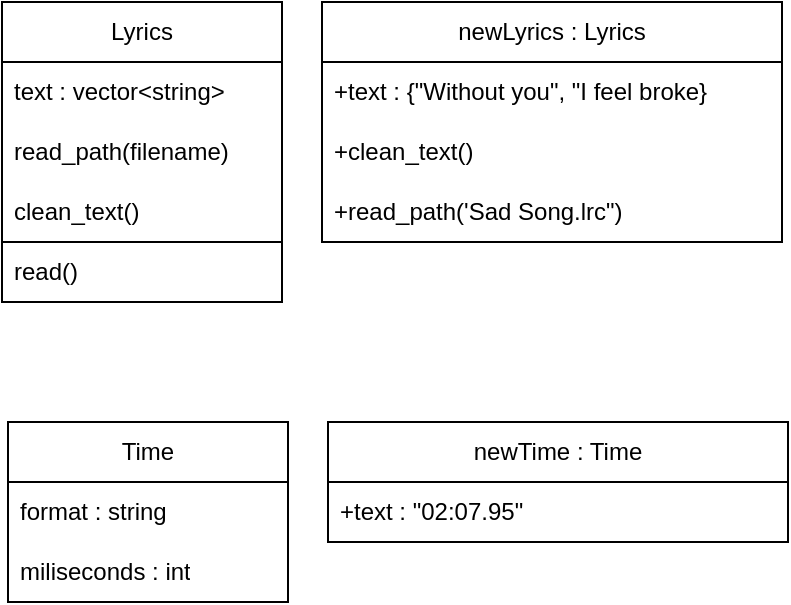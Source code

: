 <mxfile version="21.3.0" type="github">
  <diagram name="Page-1" id="hfDjy3odG5tC5Tba8WEt">
    <mxGraphModel dx="753" dy="961" grid="1" gridSize="10" guides="1" tooltips="1" connect="1" arrows="1" fold="1" page="1" pageScale="1" pageWidth="827" pageHeight="1169" math="0" shadow="0">
      <root>
        <mxCell id="0" />
        <mxCell id="1" parent="0" />
        <mxCell id="2Jkk5SqIycu9dQsfPv1R-1" value="Lyrics" style="swimlane;fontStyle=0;childLayout=stackLayout;horizontal=1;startSize=30;horizontalStack=0;resizeParent=1;resizeParentMax=0;resizeLast=0;collapsible=1;marginBottom=0;whiteSpace=wrap;html=1;" vertex="1" parent="1">
          <mxGeometry x="190" y="240" width="140" height="150" as="geometry" />
        </mxCell>
        <mxCell id="2Jkk5SqIycu9dQsfPv1R-2" value="text : vector&amp;lt;string&amp;gt;" style="text;strokeColor=none;fillColor=none;align=left;verticalAlign=middle;spacingLeft=4;spacingRight=4;overflow=hidden;points=[[0,0.5],[1,0.5]];portConstraint=eastwest;rotatable=0;whiteSpace=wrap;html=1;" vertex="1" parent="2Jkk5SqIycu9dQsfPv1R-1">
          <mxGeometry y="30" width="140" height="30" as="geometry" />
        </mxCell>
        <mxCell id="2Jkk5SqIycu9dQsfPv1R-3" value="read_path(filename)" style="text;strokeColor=none;fillColor=none;align=left;verticalAlign=middle;spacingLeft=4;spacingRight=4;overflow=hidden;points=[[0,0.5],[1,0.5]];portConstraint=eastwest;rotatable=0;whiteSpace=wrap;html=1;" vertex="1" parent="2Jkk5SqIycu9dQsfPv1R-1">
          <mxGeometry y="60" width="140" height="30" as="geometry" />
        </mxCell>
        <mxCell id="2Jkk5SqIycu9dQsfPv1R-5" value="clean_text()" style="text;strokeColor=none;fillColor=none;align=left;verticalAlign=middle;spacingLeft=4;spacingRight=4;overflow=hidden;points=[[0,0.5],[1,0.5]];portConstraint=eastwest;rotatable=0;whiteSpace=wrap;html=1;" vertex="1" parent="2Jkk5SqIycu9dQsfPv1R-1">
          <mxGeometry y="90" width="140" height="30" as="geometry" />
        </mxCell>
        <mxCell id="2Jkk5SqIycu9dQsfPv1R-4" value="read()" style="text;strokeColor=default;fillColor=none;align=left;verticalAlign=middle;spacingLeft=4;spacingRight=4;overflow=hidden;points=[[0,0.5],[1,0.5]];portConstraint=eastwest;rotatable=0;whiteSpace=wrap;html=1;" vertex="1" parent="2Jkk5SqIycu9dQsfPv1R-1">
          <mxGeometry y="120" width="140" height="30" as="geometry" />
        </mxCell>
        <mxCell id="2Jkk5SqIycu9dQsfPv1R-6" value="newLyrics : Lyrics" style="swimlane;fontStyle=0;childLayout=stackLayout;horizontal=1;startSize=30;horizontalStack=0;resizeParent=1;resizeParentMax=0;resizeLast=0;collapsible=1;marginBottom=0;whiteSpace=wrap;html=1;" vertex="1" parent="1">
          <mxGeometry x="350" y="240" width="230" height="120" as="geometry" />
        </mxCell>
        <mxCell id="2Jkk5SqIycu9dQsfPv1R-7" value="+text : {&quot;Without you&quot;, &quot;I feel broke}" style="text;strokeColor=none;fillColor=none;align=left;verticalAlign=middle;spacingLeft=4;spacingRight=4;overflow=hidden;points=[[0,0.5],[1,0.5]];portConstraint=eastwest;rotatable=0;whiteSpace=wrap;html=1;" vertex="1" parent="2Jkk5SqIycu9dQsfPv1R-6">
          <mxGeometry y="30" width="230" height="30" as="geometry" />
        </mxCell>
        <mxCell id="2Jkk5SqIycu9dQsfPv1R-8" value="+clean_text()" style="text;strokeColor=none;fillColor=none;align=left;verticalAlign=middle;spacingLeft=4;spacingRight=4;overflow=hidden;points=[[0,0.5],[1,0.5]];portConstraint=eastwest;rotatable=0;whiteSpace=wrap;html=1;" vertex="1" parent="2Jkk5SqIycu9dQsfPv1R-6">
          <mxGeometry y="60" width="230" height="30" as="geometry" />
        </mxCell>
        <mxCell id="2Jkk5SqIycu9dQsfPv1R-9" value="+read_path(&#39;Sad Song.lrc&quot;)" style="text;strokeColor=none;fillColor=none;align=left;verticalAlign=middle;spacingLeft=4;spacingRight=4;overflow=hidden;points=[[0,0.5],[1,0.5]];portConstraint=eastwest;rotatable=0;whiteSpace=wrap;html=1;" vertex="1" parent="2Jkk5SqIycu9dQsfPv1R-6">
          <mxGeometry y="90" width="230" height="30" as="geometry" />
        </mxCell>
        <mxCell id="2Jkk5SqIycu9dQsfPv1R-10" value="Time" style="swimlane;fontStyle=0;childLayout=stackLayout;horizontal=1;startSize=30;horizontalStack=0;resizeParent=1;resizeParentMax=0;resizeLast=0;collapsible=1;marginBottom=0;whiteSpace=wrap;html=1;" vertex="1" parent="1">
          <mxGeometry x="193" y="450" width="140" height="90" as="geometry" />
        </mxCell>
        <mxCell id="2Jkk5SqIycu9dQsfPv1R-11" value="format : string" style="text;strokeColor=none;fillColor=none;align=left;verticalAlign=middle;spacingLeft=4;spacingRight=4;overflow=hidden;points=[[0,0.5],[1,0.5]];portConstraint=eastwest;rotatable=0;whiteSpace=wrap;html=1;" vertex="1" parent="2Jkk5SqIycu9dQsfPv1R-10">
          <mxGeometry y="30" width="140" height="30" as="geometry" />
        </mxCell>
        <mxCell id="2Jkk5SqIycu9dQsfPv1R-12" value="miliseconds : int" style="text;strokeColor=none;fillColor=none;align=left;verticalAlign=middle;spacingLeft=4;spacingRight=4;overflow=hidden;points=[[0,0.5],[1,0.5]];portConstraint=eastwest;rotatable=0;whiteSpace=wrap;html=1;" vertex="1" parent="2Jkk5SqIycu9dQsfPv1R-10">
          <mxGeometry y="60" width="140" height="30" as="geometry" />
        </mxCell>
        <mxCell id="2Jkk5SqIycu9dQsfPv1R-15" value="newTime : Time" style="swimlane;fontStyle=0;childLayout=stackLayout;horizontal=1;startSize=30;horizontalStack=0;resizeParent=1;resizeParentMax=0;resizeLast=0;collapsible=1;marginBottom=0;whiteSpace=wrap;html=1;" vertex="1" parent="1">
          <mxGeometry x="353" y="450" width="230" height="60" as="geometry" />
        </mxCell>
        <mxCell id="2Jkk5SqIycu9dQsfPv1R-16" value="+text : &quot;02:07.95&quot;" style="text;strokeColor=none;fillColor=none;align=left;verticalAlign=middle;spacingLeft=4;spacingRight=4;overflow=hidden;points=[[0,0.5],[1,0.5]];portConstraint=eastwest;rotatable=0;whiteSpace=wrap;html=1;" vertex="1" parent="2Jkk5SqIycu9dQsfPv1R-15">
          <mxGeometry y="30" width="230" height="30" as="geometry" />
        </mxCell>
      </root>
    </mxGraphModel>
  </diagram>
</mxfile>
